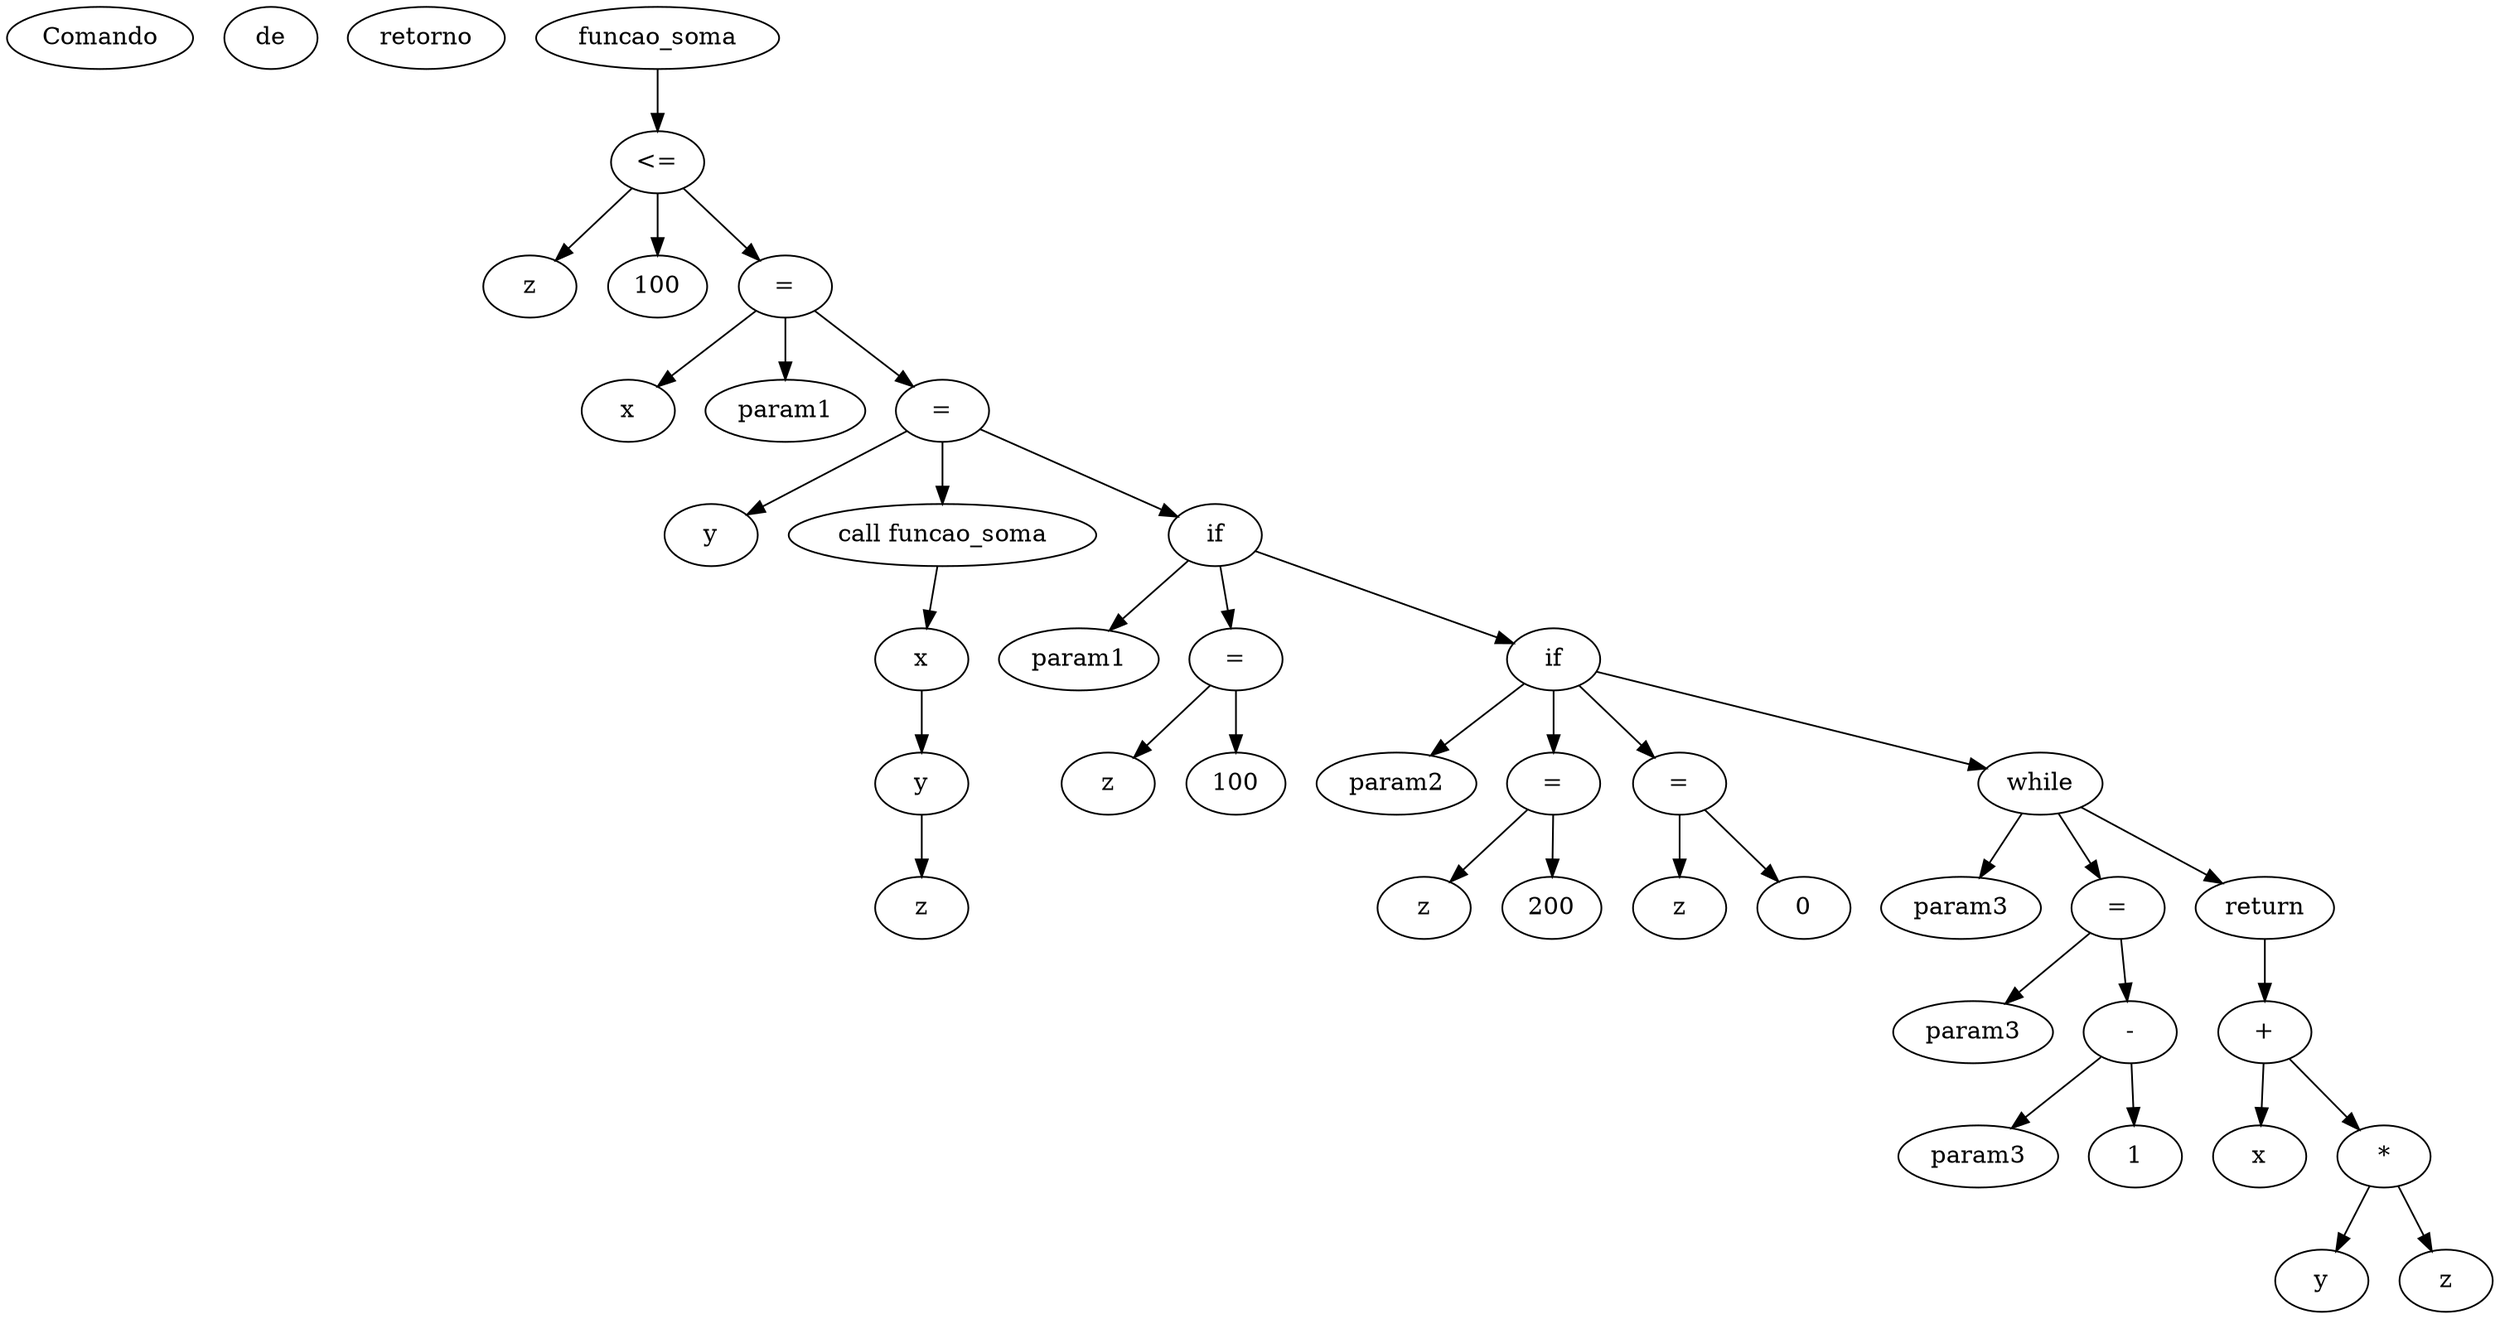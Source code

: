 # Executado assim: output2dot.sh 
# https://graphviz.org/doc/info/lang.html
digraph {
  Comando de retorno
  x600003df51e0 [label="funcao_soma"];
  x600003df51e0 -> x600003df5280
  x600003df5280 [label="<="];
  x600003df5280 -> x600003df5240
  x600003df5280 -> x600003df5260
  x600003df5280 -> x600003df52c0
  x600003df5240 [label="z"];
  x600003df5260 [label="100"];
  x600003df52c0 [label="="];
  x600003df52c0 -> x600003df52e0
  x600003df52c0 -> x600003df52a0
  x600003df52c0 -> x600003df53a0
  x600003df52e0 [label="x"];
  x600003df52a0 [label="param1"];
  x600003df53a0 [label="="];
  x600003df53a0 -> x600003df53c0
  x600003df53a0 -> x600003df5360
  x600003df53a0 -> x600003df5460
  x600003df53c0 [label="y"];
  x600003df5360 [label="call funcao_soma"];
  x600003df5360 -> x600003df5300
  x600003df5300 [label="x"];
  x600003df5300 -> x600003df5320
  x600003df5320 [label="y"];
  x600003df5320 -> x600003df5340
  x600003df5340 [label="z"];
  x600003df5460 [label="if"];
  x600003df5460 -> x600003df53e0
  x600003df5460 -> x600003df5420
  x600003df5460 -> x600003df5560
  x600003df53e0 [label="param1"];
  x600003df5420 [label="="];
  x600003df5420 -> x600003df5440
  x600003df5420 -> x600003df5400
  x600003df5440 [label="z"];
  x600003df5400 [label="100"];
  x600003df5560 [label="if"];
  x600003df5560 -> x600003df5480
  x600003df5560 -> x600003df54c0
  x600003df5560 -> x600003df5520
  x600003df5560 -> x600003df5660
  x600003df5480 [label="param2"];
  x600003df54c0 [label="="];
  x600003df54c0 -> x600003df54e0
  x600003df54c0 -> x600003df54a0
  x600003df54e0 [label="z"];
  x600003df54a0 [label="200"];
  x600003df5520 [label="="];
  x600003df5520 -> x600003df5540
  x600003df5520 -> x600003df5500
  x600003df5540 [label="z"];
  x600003df5500 [label="0"];
  x600003df5660 [label="while"];
  x600003df5660 -> x600003df55a0
  x600003df5660 -> x600003df5620
  x600003df5660 -> x600003df5720
  x600003df55a0 [label="param3"];
  x600003df5620 [label="="];
  x600003df5620 -> x600003df5640
  x600003df5620 -> x600003df5600
  x600003df5640 [label="param3"];
  x600003df5600 [label="-"];
  x600003df5600 -> x600003df55c0
  x600003df5600 -> x600003df55e0
  x600003df55c0 [label="param3"];
  x600003df55e0 [label="1"];
  x600003df5720 [label="return"];
  x600003df5720 -> x600003df5700
  x600003df5700 [label="+"];
  x600003df5700 -> x600003df5680
  x600003df5700 -> x600003df56e0
  x600003df5680 [label="x"];
  x600003df56e0 [label="*"];
  x600003df56e0 -> x600003df56a0
  x600003df56e0 -> x600003df56c0
  x600003df56a0 [label="y"];
  x600003df56c0 [label="z"];
}
